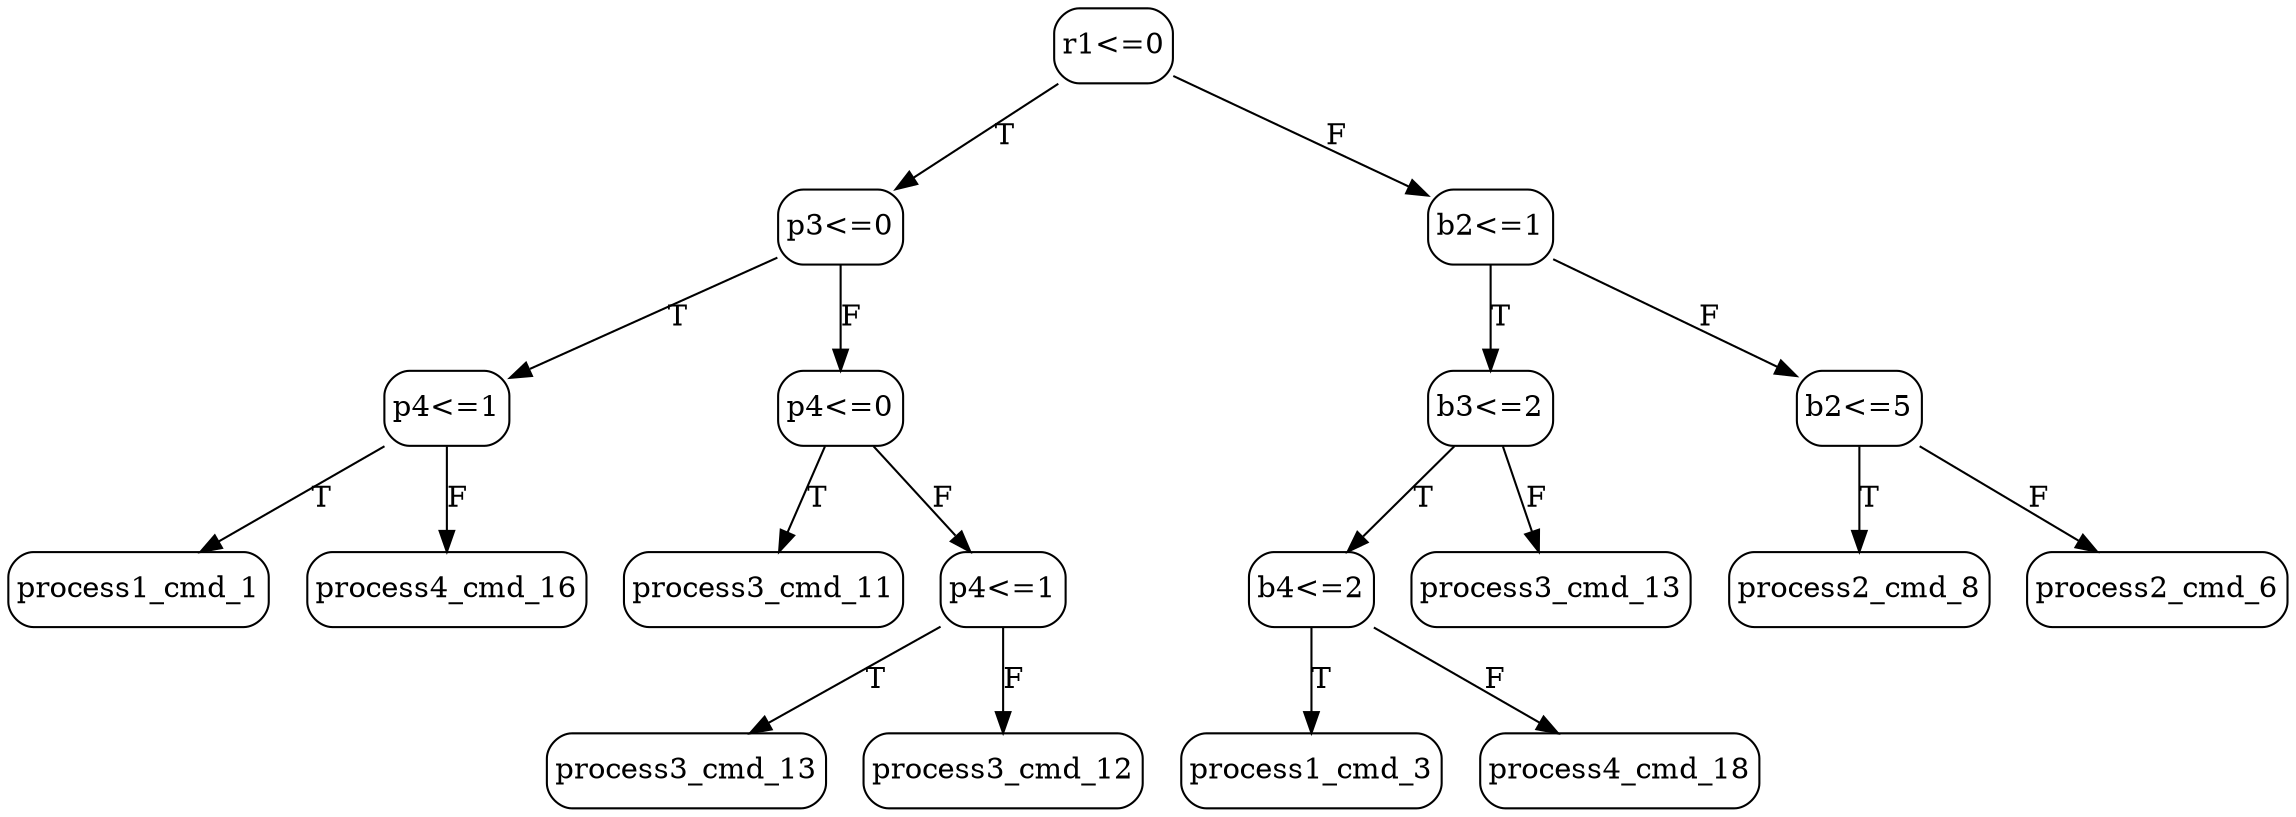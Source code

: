 // decision tree
digraph {
	3 [label=process1_cmd_1 margin="0.05,0.05" shape=box style=rounded]
	10 [label=process4_cmd_16 margin="0.05,0.05" shape=box style=rounded]
	2 [label="p4<=1" margin="0.05,0.05" shape=box style=rounded]
	2 -> 3 [label=T]
	2 -> 10 [label=F]
	18 [label=process3_cmd_11 margin="0.05,0.05" shape=box style=rounded]
	26 [label=process3_cmd_13 margin="0.05,0.05" shape=box style=rounded]
	29 [label=process3_cmd_12 margin="0.05,0.05" shape=box style=rounded]
	25 [label="p4<=1" margin="0.05,0.05" shape=box style=rounded]
	25 -> 26 [label=T]
	25 -> 29 [label=F]
	17 [label="p4<=0" margin="0.05,0.05" shape=box style=rounded]
	17 -> 18 [label=T]
	17 -> 25 [label=F]
	1 [label="p3<=0" margin="0.05,0.05" shape=box style=rounded]
	1 -> 2 [label=T]
	1 -> 17 [label=F]
	36 [label=process1_cmd_3 margin="0.05,0.05" shape=box style=rounded]
	37 [label=process4_cmd_18 margin="0.05,0.05" shape=box style=rounded]
	35 [label="b4<=2" margin="0.05,0.05" shape=box style=rounded]
	35 -> 36 [label=T]
	35 -> 37 [label=F]
	38 [label=process3_cmd_13 margin="0.05,0.05" shape=box style=rounded]
	34 [label="b3<=2" margin="0.05,0.05" shape=box style=rounded]
	34 -> 35 [label=T]
	34 -> 38 [label=F]
	42 [label=process2_cmd_8 margin="0.05,0.05" shape=box style=rounded]
	45 [label=process2_cmd_6 margin="0.05,0.05" shape=box style=rounded]
	41 [label="b2<=5" margin="0.05,0.05" shape=box style=rounded]
	41 -> 42 [label=T]
	41 -> 45 [label=F]
	32 [label="b2<=1" margin="0.05,0.05" shape=box style=rounded]
	32 -> 34 [label=T]
	32 -> 41 [label=F]
	0 [label="r1<=0" margin="0.05,0.05" shape=box style=rounded]
	0 -> 1 [label=T]
	0 -> 32 [label=F]
}
